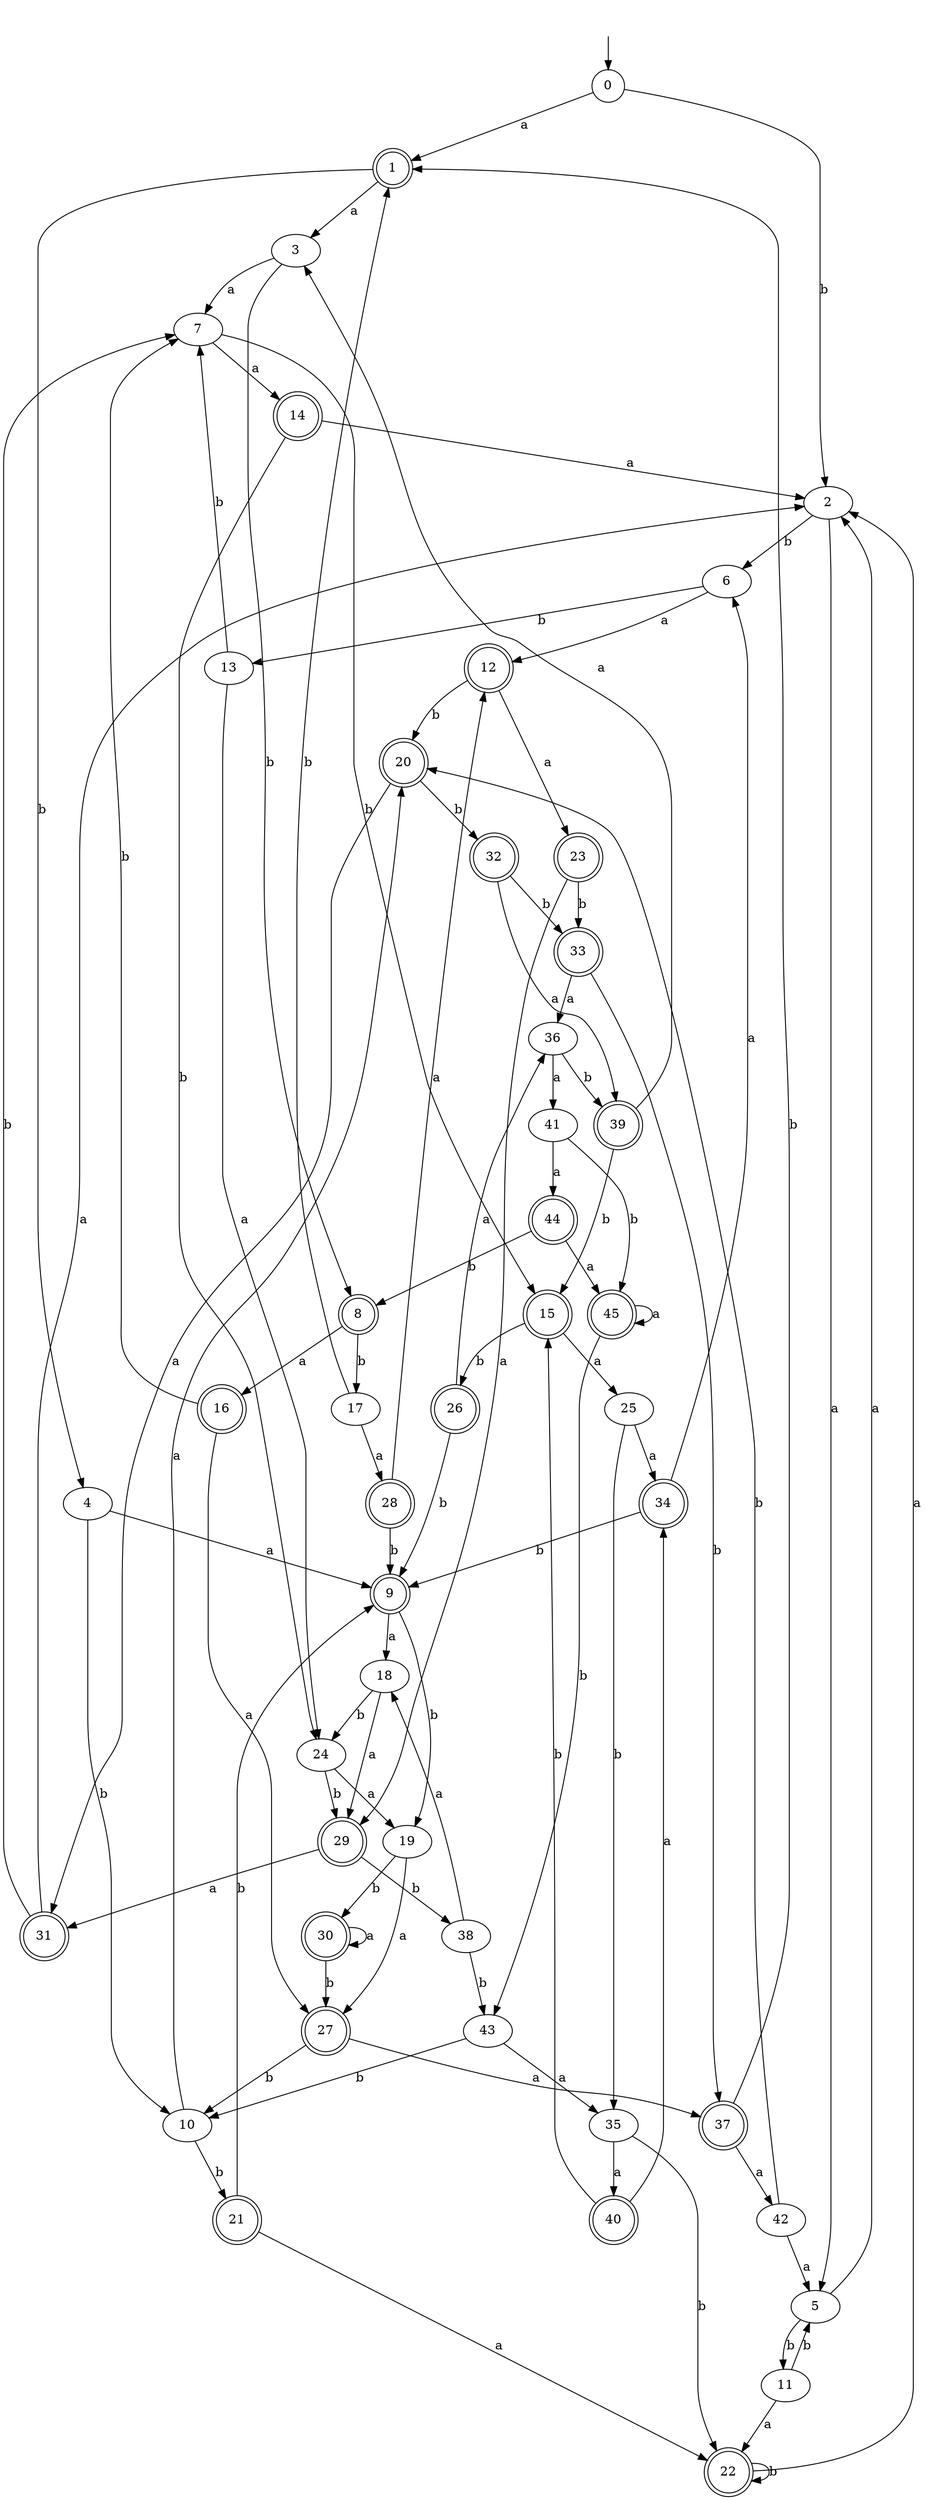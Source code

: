 digraph RandomDFA {
  __start0 [label="", shape=none];
  __start0 -> 0 [label=""];
  0 [shape=circle]
  0 -> 1 [label="a"]
  0 -> 2 [label="b"]
  1 [shape=doublecircle]
  1 -> 3 [label="a"]
  1 -> 4 [label="b"]
  2
  2 -> 5 [label="a"]
  2 -> 6 [label="b"]
  3
  3 -> 7 [label="a"]
  3 -> 8 [label="b"]
  4
  4 -> 9 [label="a"]
  4 -> 10 [label="b"]
  5
  5 -> 2 [label="a"]
  5 -> 11 [label="b"]
  6
  6 -> 12 [label="a"]
  6 -> 13 [label="b"]
  7
  7 -> 14 [label="a"]
  7 -> 15 [label="b"]
  8 [shape=doublecircle]
  8 -> 16 [label="a"]
  8 -> 17 [label="b"]
  9 [shape=doublecircle]
  9 -> 18 [label="a"]
  9 -> 19 [label="b"]
  10
  10 -> 20 [label="a"]
  10 -> 21 [label="b"]
  11
  11 -> 22 [label="a"]
  11 -> 5 [label="b"]
  12 [shape=doublecircle]
  12 -> 23 [label="a"]
  12 -> 20 [label="b"]
  13
  13 -> 24 [label="a"]
  13 -> 7 [label="b"]
  14 [shape=doublecircle]
  14 -> 2 [label="a"]
  14 -> 24 [label="b"]
  15 [shape=doublecircle]
  15 -> 25 [label="a"]
  15 -> 26 [label="b"]
  16 [shape=doublecircle]
  16 -> 27 [label="a"]
  16 -> 7 [label="b"]
  17
  17 -> 28 [label="a"]
  17 -> 1 [label="b"]
  18
  18 -> 29 [label="a"]
  18 -> 24 [label="b"]
  19
  19 -> 27 [label="a"]
  19 -> 30 [label="b"]
  20 [shape=doublecircle]
  20 -> 31 [label="a"]
  20 -> 32 [label="b"]
  21 [shape=doublecircle]
  21 -> 22 [label="a"]
  21 -> 9 [label="b"]
  22 [shape=doublecircle]
  22 -> 2 [label="a"]
  22 -> 22 [label="b"]
  23 [shape=doublecircle]
  23 -> 29 [label="a"]
  23 -> 33 [label="b"]
  24
  24 -> 19 [label="a"]
  24 -> 29 [label="b"]
  25
  25 -> 34 [label="a"]
  25 -> 35 [label="b"]
  26 [shape=doublecircle]
  26 -> 36 [label="a"]
  26 -> 9 [label="b"]
  27 [shape=doublecircle]
  27 -> 37 [label="a"]
  27 -> 10 [label="b"]
  28 [shape=doublecircle]
  28 -> 12 [label="a"]
  28 -> 9 [label="b"]
  29 [shape=doublecircle]
  29 -> 31 [label="a"]
  29 -> 38 [label="b"]
  30 [shape=doublecircle]
  30 -> 30 [label="a"]
  30 -> 27 [label="b"]
  31 [shape=doublecircle]
  31 -> 2 [label="a"]
  31 -> 7 [label="b"]
  32 [shape=doublecircle]
  32 -> 39 [label="a"]
  32 -> 33 [label="b"]
  33 [shape=doublecircle]
  33 -> 36 [label="a"]
  33 -> 37 [label="b"]
  34 [shape=doublecircle]
  34 -> 6 [label="a"]
  34 -> 9 [label="b"]
  35
  35 -> 40 [label="a"]
  35 -> 22 [label="b"]
  36
  36 -> 41 [label="a"]
  36 -> 39 [label="b"]
  37 [shape=doublecircle]
  37 -> 42 [label="a"]
  37 -> 1 [label="b"]
  38
  38 -> 18 [label="a"]
  38 -> 43 [label="b"]
  39 [shape=doublecircle]
  39 -> 3 [label="a"]
  39 -> 15 [label="b"]
  40 [shape=doublecircle]
  40 -> 34 [label="a"]
  40 -> 15 [label="b"]
  41
  41 -> 44 [label="a"]
  41 -> 45 [label="b"]
  42
  42 -> 5 [label="a"]
  42 -> 20 [label="b"]
  43
  43 -> 35 [label="a"]
  43 -> 10 [label="b"]
  44 [shape=doublecircle]
  44 -> 45 [label="a"]
  44 -> 8 [label="b"]
  45 [shape=doublecircle]
  45 -> 45 [label="a"]
  45 -> 43 [label="b"]
}
